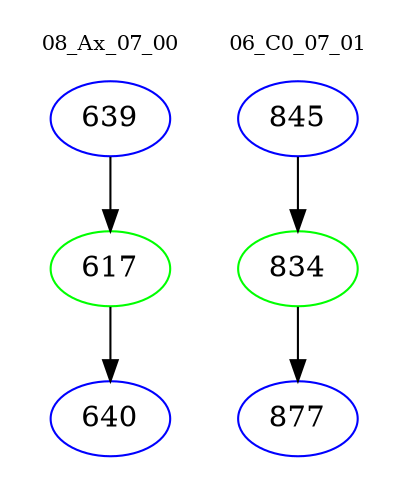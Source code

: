 digraph{
subgraph cluster_0 {
color = white
label = "08_Ax_07_00";
fontsize=10;
T0_639 [label="639", color="blue"]
T0_639 -> T0_617 [color="black"]
T0_617 [label="617", color="green"]
T0_617 -> T0_640 [color="black"]
T0_640 [label="640", color="blue"]
}
subgraph cluster_1 {
color = white
label = "06_C0_07_01";
fontsize=10;
T1_845 [label="845", color="blue"]
T1_845 -> T1_834 [color="black"]
T1_834 [label="834", color="green"]
T1_834 -> T1_877 [color="black"]
T1_877 [label="877", color="blue"]
}
}
